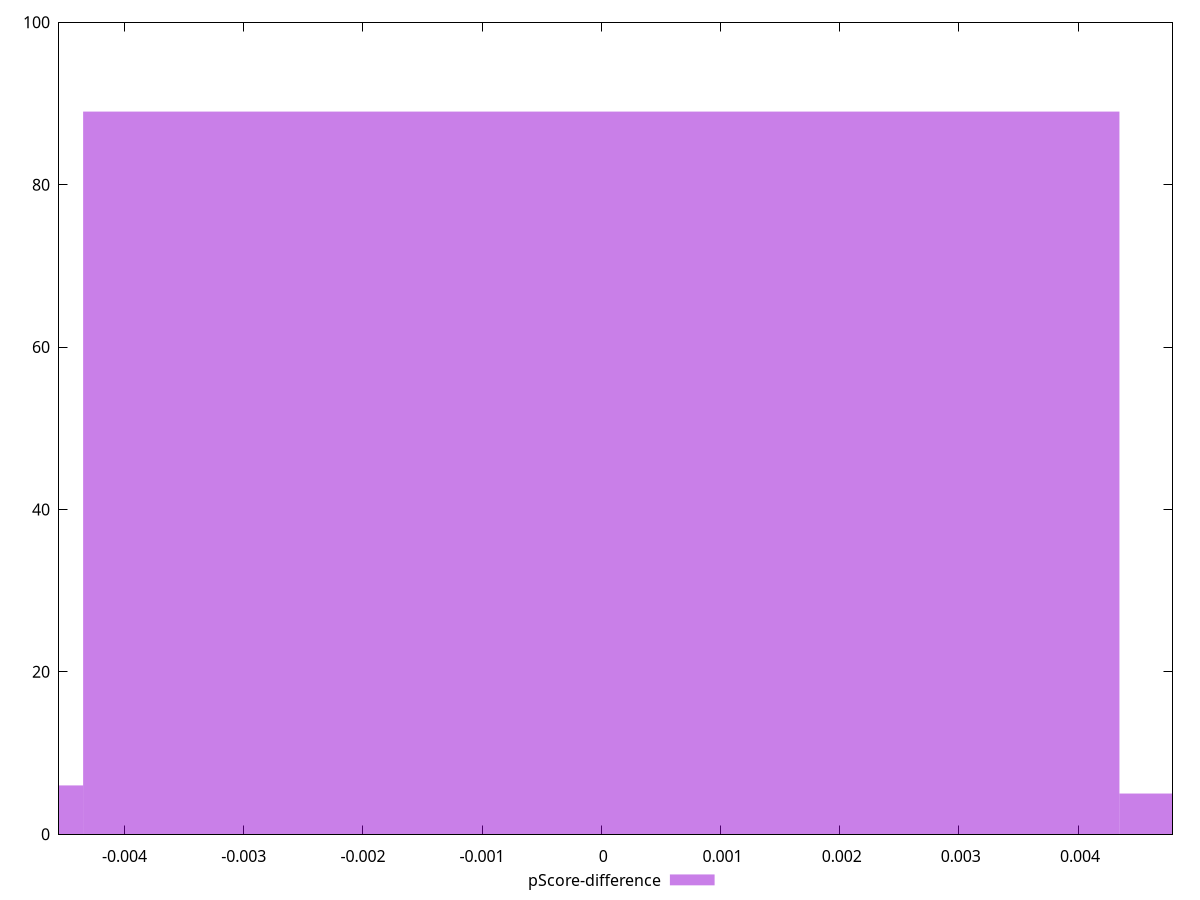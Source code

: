 reset

$pScoreDifference <<EOF
-0.008695177839742177 6
0 89
0.008695177839742177 5
EOF

set key outside below
set boxwidth 0.008695177839742177
set xrange [-0.004550039001190331:0.004792739343473351]
set yrange [0:100]
set trange [0:100]
set style fill transparent solid 0.5 noborder
set terminal svg size 640, 490 enhanced background rgb 'white'
set output "report_00018_2021-02-10T15-25-16.877Z/speed-index/samples/pages+cached+noadtech/pScore-difference/histogram.svg"

plot $pScoreDifference title "pScore-difference" with boxes

reset
